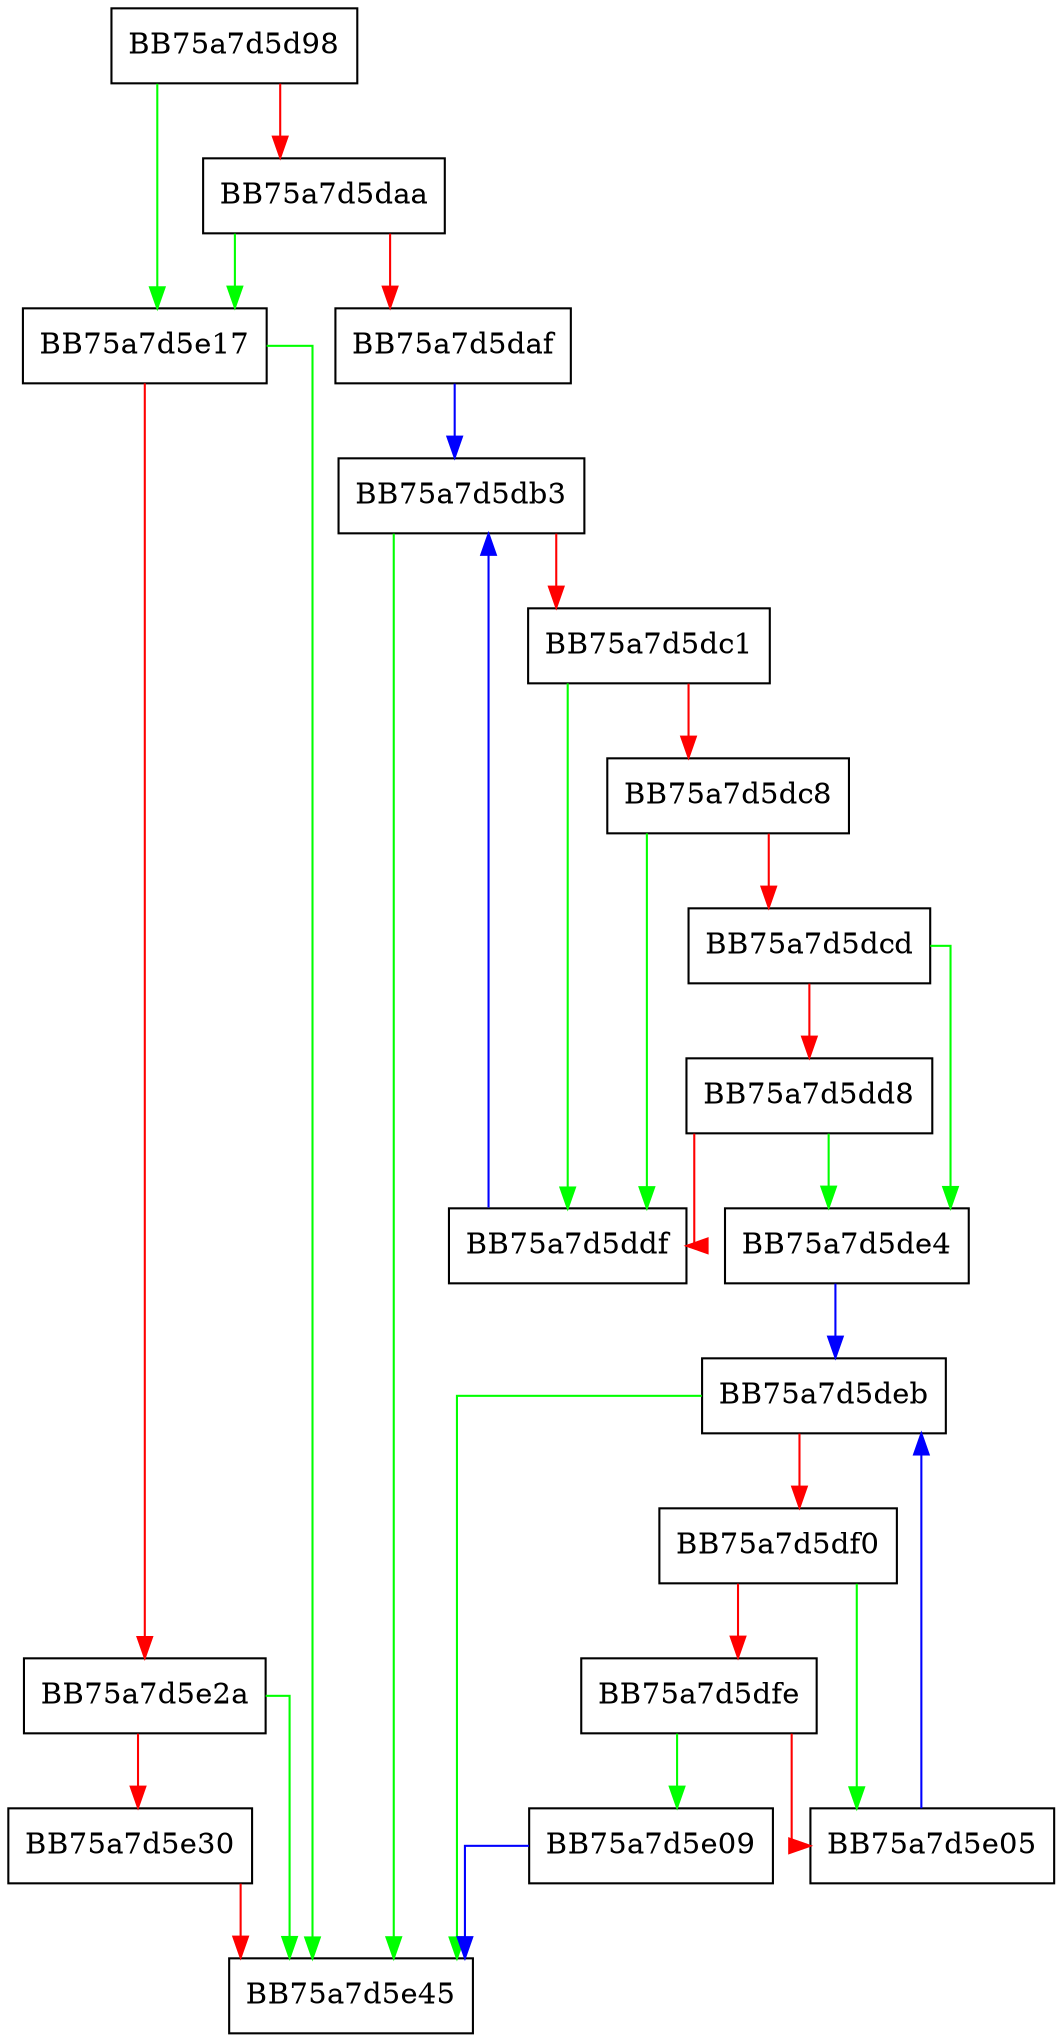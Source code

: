 digraph CallistoPatchPathFromOnline {
  node [shape="box"];
  graph [splines=ortho];
  BB75a7d5d98 -> BB75a7d5e17 [color="green"];
  BB75a7d5d98 -> BB75a7d5daa [color="red"];
  BB75a7d5daa -> BB75a7d5e17 [color="green"];
  BB75a7d5daa -> BB75a7d5daf [color="red"];
  BB75a7d5daf -> BB75a7d5db3 [color="blue"];
  BB75a7d5db3 -> BB75a7d5e45 [color="green"];
  BB75a7d5db3 -> BB75a7d5dc1 [color="red"];
  BB75a7d5dc1 -> BB75a7d5ddf [color="green"];
  BB75a7d5dc1 -> BB75a7d5dc8 [color="red"];
  BB75a7d5dc8 -> BB75a7d5ddf [color="green"];
  BB75a7d5dc8 -> BB75a7d5dcd [color="red"];
  BB75a7d5dcd -> BB75a7d5de4 [color="green"];
  BB75a7d5dcd -> BB75a7d5dd8 [color="red"];
  BB75a7d5dd8 -> BB75a7d5de4 [color="green"];
  BB75a7d5dd8 -> BB75a7d5ddf [color="red"];
  BB75a7d5ddf -> BB75a7d5db3 [color="blue"];
  BB75a7d5de4 -> BB75a7d5deb [color="blue"];
  BB75a7d5deb -> BB75a7d5e45 [color="green"];
  BB75a7d5deb -> BB75a7d5df0 [color="red"];
  BB75a7d5df0 -> BB75a7d5e05 [color="green"];
  BB75a7d5df0 -> BB75a7d5dfe [color="red"];
  BB75a7d5dfe -> BB75a7d5e09 [color="green"];
  BB75a7d5dfe -> BB75a7d5e05 [color="red"];
  BB75a7d5e05 -> BB75a7d5deb [color="blue"];
  BB75a7d5e09 -> BB75a7d5e45 [color="blue"];
  BB75a7d5e17 -> BB75a7d5e45 [color="green"];
  BB75a7d5e17 -> BB75a7d5e2a [color="red"];
  BB75a7d5e2a -> BB75a7d5e45 [color="green"];
  BB75a7d5e2a -> BB75a7d5e30 [color="red"];
  BB75a7d5e30 -> BB75a7d5e45 [color="red"];
}